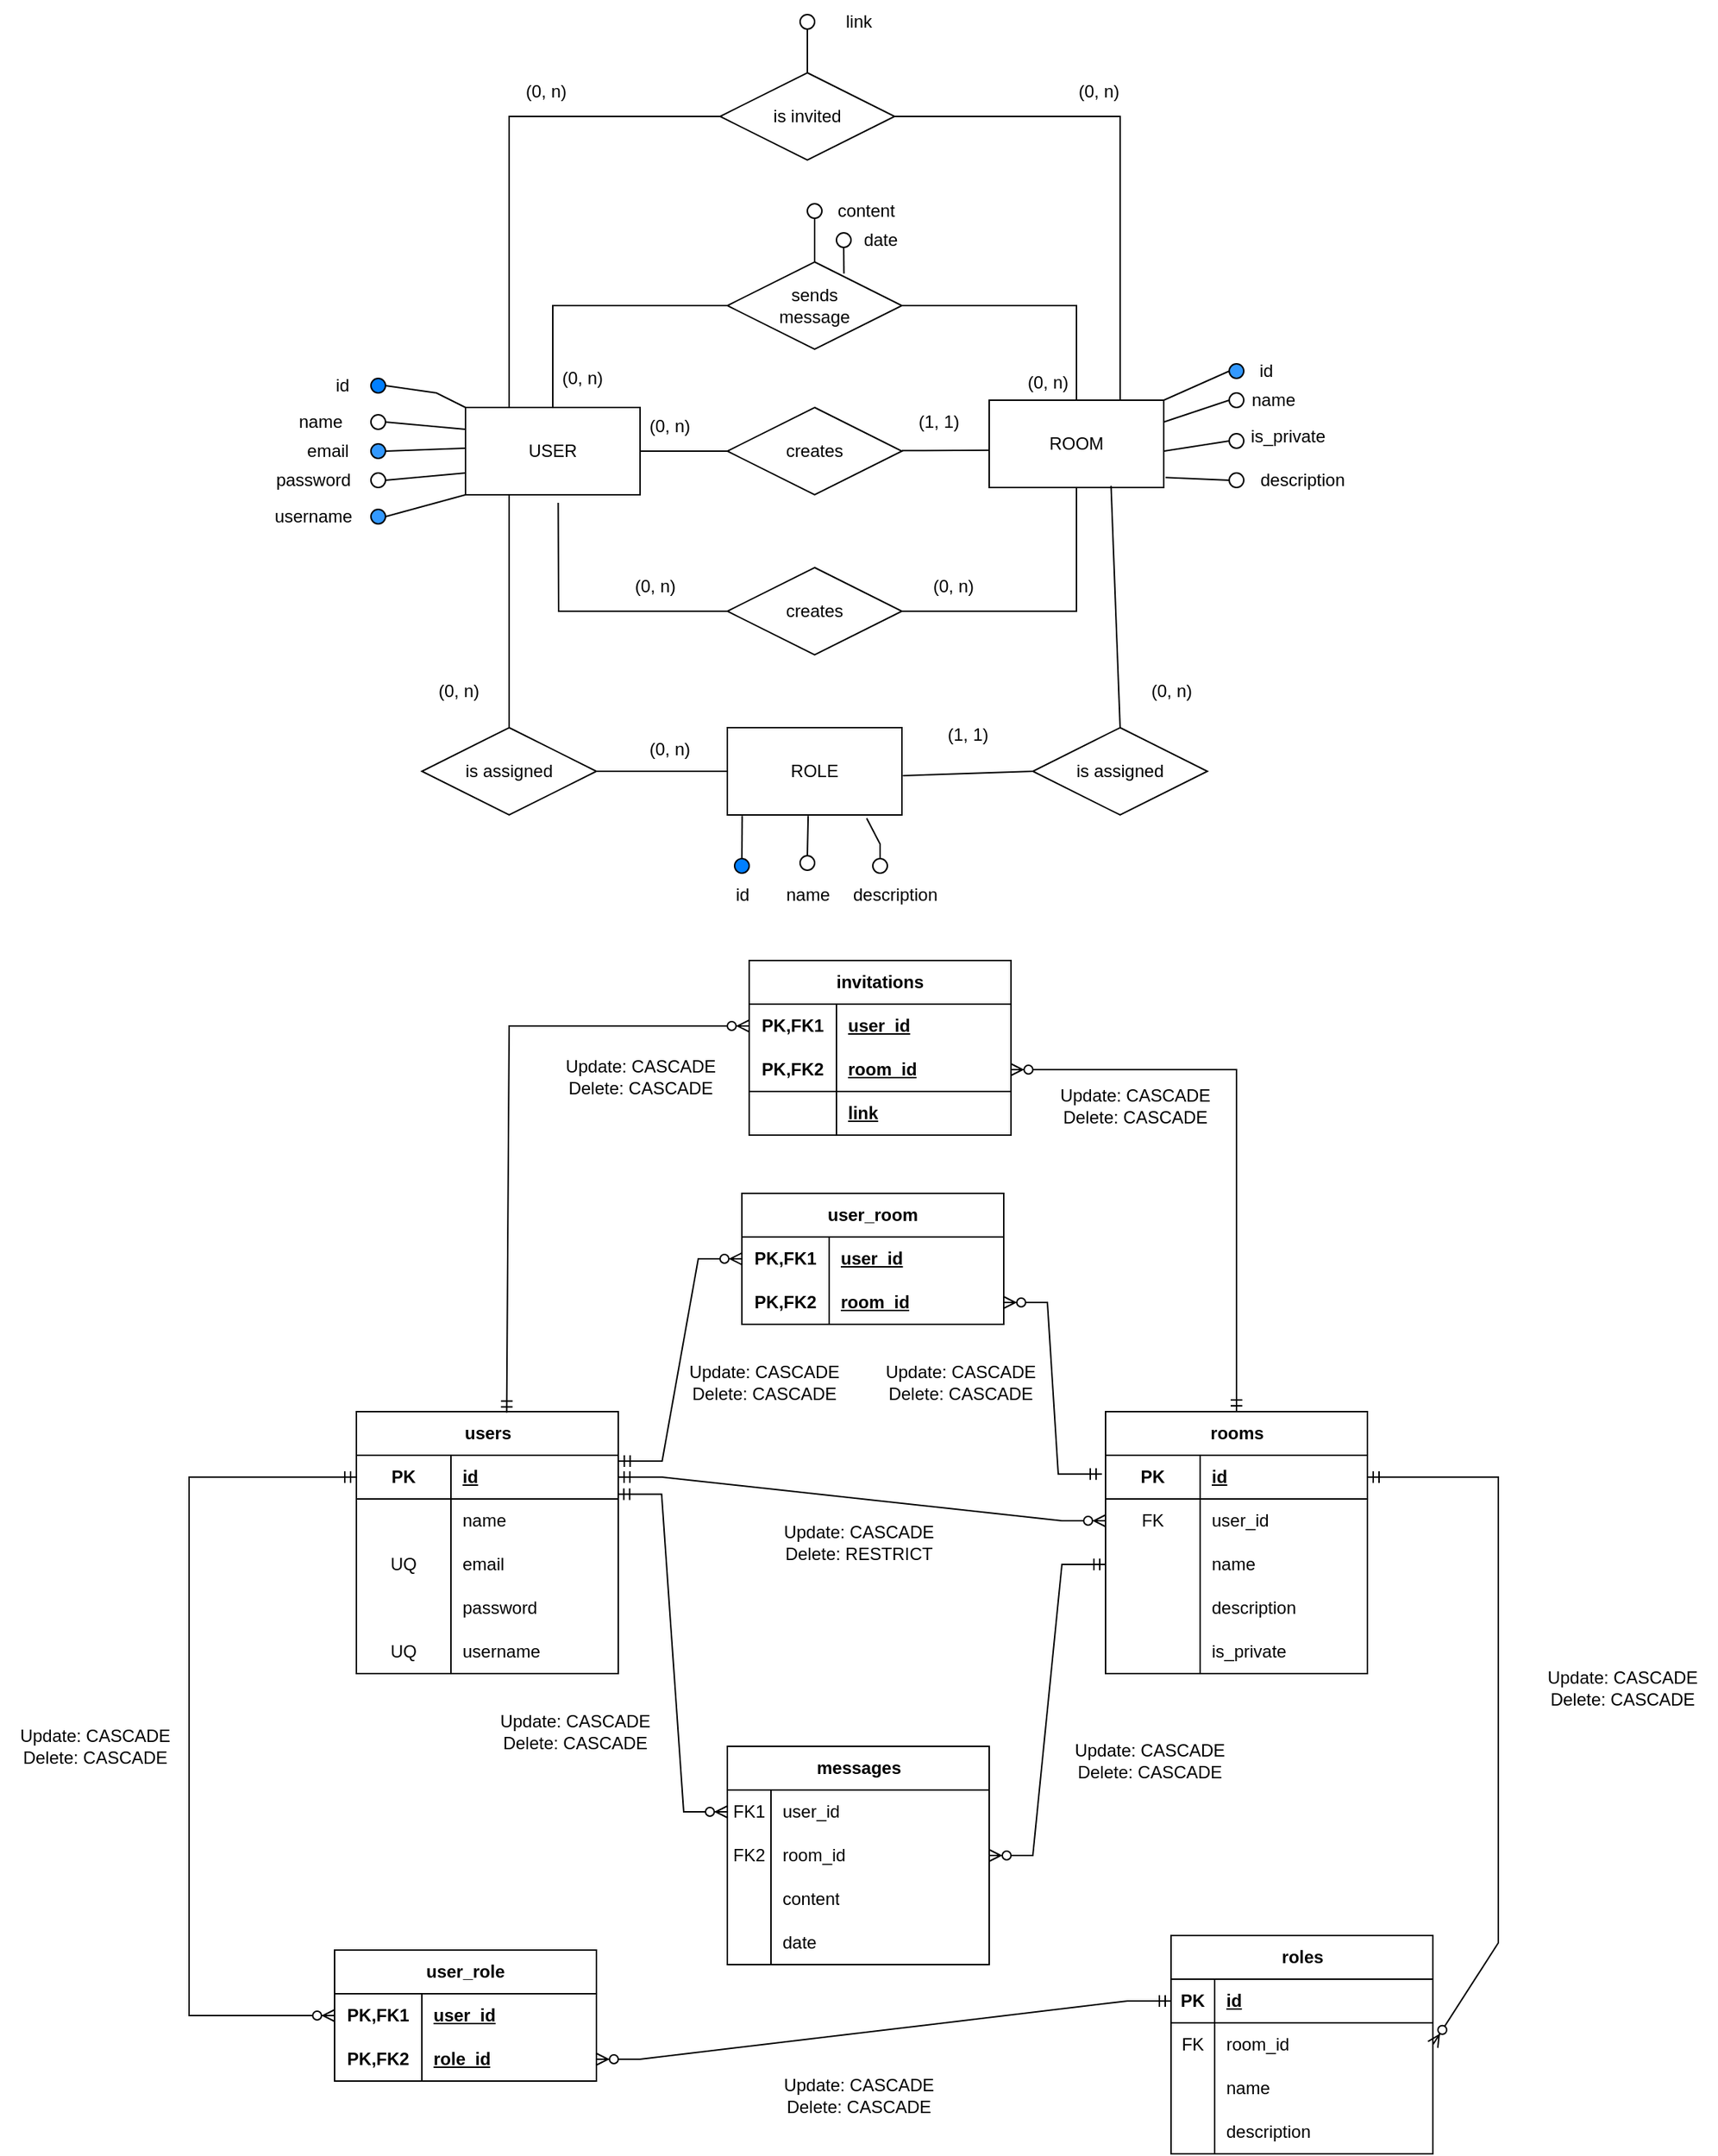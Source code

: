 <mxfile version="23.0.2" type="device">
  <diagram name="Page-1" id="HLRj3F-MQMZywiIvhNt5">
    <mxGraphModel dx="1943" dy="588" grid="1" gridSize="10" guides="1" tooltips="1" connect="1" arrows="1" fold="1" page="1" pageScale="1" pageWidth="850" pageHeight="1100" math="0" shadow="0">
      <root>
        <mxCell id="0" />
        <mxCell id="1" parent="0" />
        <mxCell id="9m5zElqY20jK-a7yCOsr-13" value="USER" style="rounded=0;whiteSpace=wrap;html=1;" parent="1" vertex="1">
          <mxGeometry x="30" y="290" width="120" height="60" as="geometry" />
        </mxCell>
        <mxCell id="9m5zElqY20jK-a7yCOsr-14" value="creates" style="shape=rhombus;perimeter=rhombusPerimeter;whiteSpace=wrap;html=1;align=center;" parent="1" vertex="1">
          <mxGeometry x="210" y="290" width="120" height="60" as="geometry" />
        </mxCell>
        <mxCell id="9m5zElqY20jK-a7yCOsr-15" value="" style="endArrow=none;html=1;rounded=0;exitX=1;exitY=0.5;exitDx=0;exitDy=0;entryX=0;entryY=0.5;entryDx=0;entryDy=0;" parent="1" source="9m5zElqY20jK-a7yCOsr-13" target="9m5zElqY20jK-a7yCOsr-14" edge="1">
          <mxGeometry width="50" height="50" relative="1" as="geometry">
            <mxPoint x="290" y="420" as="sourcePoint" />
            <mxPoint x="340" y="370" as="targetPoint" />
          </mxGeometry>
        </mxCell>
        <mxCell id="9m5zElqY20jK-a7yCOsr-16" value="" style="endArrow=none;html=1;rounded=0;exitX=1;exitY=0.5;exitDx=0;exitDy=0;entryX=0;entryY=0.573;entryDx=0;entryDy=0;entryPerimeter=0;" parent="1" target="9m5zElqY20jK-a7yCOsr-47" edge="1">
          <mxGeometry width="50" height="50" relative="1" as="geometry">
            <mxPoint x="330" y="319.66" as="sourcePoint" />
            <mxPoint x="380" y="320" as="targetPoint" />
          </mxGeometry>
        </mxCell>
        <mxCell id="9m5zElqY20jK-a7yCOsr-17" value="&lt;div&gt;name&lt;/div&gt;" style="text;html=1;align=center;verticalAlign=middle;resizable=0;points=[];autosize=1;strokeColor=none;fillColor=none;" parent="1" vertex="1">
          <mxGeometry x="-100" y="285" width="60" height="30" as="geometry" />
        </mxCell>
        <mxCell id="9m5zElqY20jK-a7yCOsr-18" value="" style="ellipse;whiteSpace=wrap;html=1;aspect=fixed;" parent="1" vertex="1">
          <mxGeometry x="-35" y="295" width="10" height="10" as="geometry" />
        </mxCell>
        <mxCell id="9m5zElqY20jK-a7yCOsr-19" value="" style="endArrow=none;html=1;rounded=0;exitX=1;exitY=0.5;exitDx=0;exitDy=0;entryX=0;entryY=0.25;entryDx=0;entryDy=0;" parent="1" source="9m5zElqY20jK-a7yCOsr-18" target="9m5zElqY20jK-a7yCOsr-13" edge="1">
          <mxGeometry width="50" height="50" relative="1" as="geometry">
            <mxPoint x="-10" y="360" as="sourcePoint" />
            <mxPoint x="40" y="310" as="targetPoint" />
          </mxGeometry>
        </mxCell>
        <mxCell id="9m5zElqY20jK-a7yCOsr-20" value="email" style="text;html=1;align=center;verticalAlign=middle;resizable=0;points=[];autosize=1;strokeColor=none;fillColor=none;" parent="1" vertex="1">
          <mxGeometry x="-90" y="305" width="50" height="30" as="geometry" />
        </mxCell>
        <mxCell id="9m5zElqY20jK-a7yCOsr-21" value="" style="ellipse;whiteSpace=wrap;html=1;aspect=fixed;fillColor=#3399FF;" parent="1" vertex="1">
          <mxGeometry x="-35" y="315" width="10" height="10" as="geometry" />
        </mxCell>
        <mxCell id="9m5zElqY20jK-a7yCOsr-22" value="" style="endArrow=none;html=1;rounded=0;exitX=1;exitY=0.5;exitDx=0;exitDy=0;entryX=-0.003;entryY=0.467;entryDx=0;entryDy=0;entryPerimeter=0;" parent="1" source="9m5zElqY20jK-a7yCOsr-21" target="9m5zElqY20jK-a7yCOsr-13" edge="1">
          <mxGeometry width="50" height="50" relative="1" as="geometry">
            <mxPoint y="370" as="sourcePoint" />
            <mxPoint x="40" y="315" as="targetPoint" />
          </mxGeometry>
        </mxCell>
        <mxCell id="9m5zElqY20jK-a7yCOsr-23" value="&lt;div&gt;password&lt;/div&gt;" style="text;html=1;align=center;verticalAlign=middle;resizable=0;points=[];autosize=1;strokeColor=none;fillColor=none;" parent="1" vertex="1">
          <mxGeometry x="-115" y="325" width="80" height="30" as="geometry" />
        </mxCell>
        <mxCell id="9m5zElqY20jK-a7yCOsr-24" value="" style="ellipse;whiteSpace=wrap;html=1;aspect=fixed;" parent="1" vertex="1">
          <mxGeometry x="-35" y="335" width="10" height="10" as="geometry" />
        </mxCell>
        <mxCell id="9m5zElqY20jK-a7yCOsr-25" value="" style="endArrow=none;html=1;rounded=0;exitX=1;exitY=0.5;exitDx=0;exitDy=0;entryX=0;entryY=0.75;entryDx=0;entryDy=0;" parent="1" source="9m5zElqY20jK-a7yCOsr-24" target="9m5zElqY20jK-a7yCOsr-13" edge="1">
          <mxGeometry width="50" height="50" relative="1" as="geometry">
            <mxPoint x="-10" y="425" as="sourcePoint" />
            <mxPoint x="30" y="370" as="targetPoint" />
          </mxGeometry>
        </mxCell>
        <mxCell id="9m5zElqY20jK-a7yCOsr-26" value="(0, n)" style="text;html=1;align=center;verticalAlign=middle;resizable=0;points=[];autosize=1;strokeColor=none;fillColor=none;" parent="1" vertex="1">
          <mxGeometry x="145" y="288" width="50" height="30" as="geometry" />
        </mxCell>
        <mxCell id="9m5zElqY20jK-a7yCOsr-27" value="(1, 1)" style="text;html=1;align=center;verticalAlign=middle;resizable=0;points=[];autosize=1;strokeColor=none;fillColor=none;" parent="1" vertex="1">
          <mxGeometry x="330" y="285" width="50" height="30" as="geometry" />
        </mxCell>
        <mxCell id="9m5zElqY20jK-a7yCOsr-28" value="" style="ellipse;whiteSpace=wrap;html=1;aspect=fixed;fillColor=#007FFF;" parent="1" vertex="1">
          <mxGeometry x="-35" y="270" width="10" height="10" as="geometry" />
        </mxCell>
        <mxCell id="9m5zElqY20jK-a7yCOsr-29" value="" style="endArrow=none;html=1;rounded=0;exitX=1;exitY=0.5;exitDx=0;exitDy=0;entryX=0;entryY=0;entryDx=0;entryDy=0;" parent="1" source="9m5zElqY20jK-a7yCOsr-28" target="9m5zElqY20jK-a7yCOsr-13" edge="1">
          <mxGeometry width="50" height="50" relative="1" as="geometry">
            <mxPoint x="-5" y="335" as="sourcePoint" />
            <mxPoint x="35" y="280" as="targetPoint" />
            <Array as="points">
              <mxPoint x="10" y="280" />
            </Array>
          </mxGeometry>
        </mxCell>
        <mxCell id="9m5zElqY20jK-a7yCOsr-30" value="id" style="text;html=1;align=center;verticalAlign=middle;resizable=0;points=[];autosize=1;strokeColor=none;fillColor=none;" parent="1" vertex="1">
          <mxGeometry x="-70" y="260" width="30" height="30" as="geometry" />
        </mxCell>
        <mxCell id="9m5zElqY20jK-a7yCOsr-47" value="ROOM" style="rounded=0;whiteSpace=wrap;html=1;" parent="1" vertex="1">
          <mxGeometry x="390" y="285" width="120" height="60" as="geometry" />
        </mxCell>
        <mxCell id="9m5zElqY20jK-a7yCOsr-50" value="username" style="text;html=1;align=center;verticalAlign=middle;resizable=0;points=[];autosize=1;strokeColor=none;fillColor=none;" parent="1" vertex="1">
          <mxGeometry x="-115" y="350" width="80" height="30" as="geometry" />
        </mxCell>
        <mxCell id="9m5zElqY20jK-a7yCOsr-51" value="" style="endArrow=none;html=1;rounded=0;exitX=1;exitY=0.5;exitDx=0;exitDy=0;entryX=0;entryY=1;entryDx=0;entryDy=0;" parent="1" source="9m5zElqY20jK-a7yCOsr-52" target="9m5zElqY20jK-a7yCOsr-13" edge="1">
          <mxGeometry width="50" height="50" relative="1" as="geometry">
            <mxPoint x="-10" y="450" as="sourcePoint" />
            <mxPoint x="30" y="360" as="targetPoint" />
          </mxGeometry>
        </mxCell>
        <mxCell id="9m5zElqY20jK-a7yCOsr-52" value="" style="ellipse;whiteSpace=wrap;html=1;aspect=fixed;fillColor=#3399FF;" parent="1" vertex="1">
          <mxGeometry x="-35" y="360" width="10" height="10" as="geometry" />
        </mxCell>
        <mxCell id="9m5zElqY20jK-a7yCOsr-53" value="id" style="text;html=1;align=center;verticalAlign=middle;resizable=0;points=[];autosize=1;strokeColor=none;fillColor=none;" parent="1" vertex="1">
          <mxGeometry x="565" y="250" width="30" height="30" as="geometry" />
        </mxCell>
        <mxCell id="9m5zElqY20jK-a7yCOsr-59" value="name" style="text;html=1;align=center;verticalAlign=middle;resizable=0;points=[];autosize=1;strokeColor=none;fillColor=none;" parent="1" vertex="1">
          <mxGeometry x="555" y="270" width="60" height="30" as="geometry" />
        </mxCell>
        <mxCell id="9m5zElqY20jK-a7yCOsr-60" value="" style="ellipse;whiteSpace=wrap;html=1;aspect=fixed;" parent="1" vertex="1">
          <mxGeometry x="555" y="280" width="10" height="10" as="geometry" />
        </mxCell>
        <mxCell id="9m5zElqY20jK-a7yCOsr-61" value="" style="endArrow=none;html=1;rounded=0;exitX=1;exitY=0.25;exitDx=0;exitDy=0;entryX=0;entryY=0.5;entryDx=0;entryDy=0;" parent="1" source="9m5zElqY20jK-a7yCOsr-47" target="9m5zElqY20jK-a7yCOsr-60" edge="1">
          <mxGeometry width="50" height="50" relative="1" as="geometry">
            <mxPoint x="520" y="300" as="sourcePoint" />
            <mxPoint x="550" y="300" as="targetPoint" />
          </mxGeometry>
        </mxCell>
        <mxCell id="9m5zElqY20jK-a7yCOsr-65" value="" style="endArrow=none;html=1;rounded=0;exitX=1;exitY=0;exitDx=0;exitDy=0;entryX=0;entryY=0.5;entryDx=0;entryDy=0;" parent="1" source="9m5zElqY20jK-a7yCOsr-47" target="9m5zElqY20jK-a7yCOsr-66" edge="1">
          <mxGeometry width="50" height="50" relative="1" as="geometry">
            <mxPoint x="500" y="285" as="sourcePoint" />
            <mxPoint x="555" y="270" as="targetPoint" />
          </mxGeometry>
        </mxCell>
        <mxCell id="9m5zElqY20jK-a7yCOsr-66" value="" style="ellipse;whiteSpace=wrap;html=1;aspect=fixed;fillColor=#3399FF;" parent="1" vertex="1">
          <mxGeometry x="555" y="260" width="10" height="10" as="geometry" />
        </mxCell>
        <mxCell id="9m5zElqY20jK-a7yCOsr-68" value="" style="endArrow=none;html=1;rounded=0;entryX=0;entryY=0.5;entryDx=0;entryDy=0;" parent="1" target="9m5zElqY20jK-a7yCOsr-69" edge="1">
          <mxGeometry width="50" height="50" relative="1" as="geometry">
            <mxPoint x="510" y="320" as="sourcePoint" />
            <mxPoint x="550" y="320" as="targetPoint" />
          </mxGeometry>
        </mxCell>
        <mxCell id="9m5zElqY20jK-a7yCOsr-69" value="" style="ellipse;whiteSpace=wrap;html=1;aspect=fixed;" parent="1" vertex="1">
          <mxGeometry x="555" y="308" width="10" height="10" as="geometry" />
        </mxCell>
        <mxCell id="9m5zElqY20jK-a7yCOsr-70" value="is_private" style="text;html=1;align=center;verticalAlign=middle;resizable=0;points=[];autosize=1;strokeColor=none;fillColor=none;" parent="1" vertex="1">
          <mxGeometry x="555" y="295" width="80" height="30" as="geometry" />
        </mxCell>
        <mxCell id="9m5zElqY20jK-a7yCOsr-71" value="" style="endArrow=none;html=1;rounded=0;exitX=1.01;exitY=0.885;exitDx=0;exitDy=0;entryX=0;entryY=0.5;entryDx=0;entryDy=0;exitPerimeter=0;" parent="1" source="9m5zElqY20jK-a7yCOsr-47" target="9m5zElqY20jK-a7yCOsr-72" edge="1">
          <mxGeometry width="50" height="50" relative="1" as="geometry">
            <mxPoint x="520" y="348" as="sourcePoint" />
            <mxPoint x="560" y="348" as="targetPoint" />
          </mxGeometry>
        </mxCell>
        <mxCell id="9m5zElqY20jK-a7yCOsr-72" value="" style="ellipse;whiteSpace=wrap;html=1;aspect=fixed;" parent="1" vertex="1">
          <mxGeometry x="555" y="335" width="10" height="10" as="geometry" />
        </mxCell>
        <mxCell id="9m5zElqY20jK-a7yCOsr-73" value="&lt;div&gt;description&lt;/div&gt;" style="text;html=1;align=center;verticalAlign=middle;resizable=0;points=[];autosize=1;strokeColor=none;fillColor=none;" parent="1" vertex="1">
          <mxGeometry x="565" y="325" width="80" height="30" as="geometry" />
        </mxCell>
        <mxCell id="9m5zElqY20jK-a7yCOsr-74" value="creates" style="shape=rhombus;perimeter=rhombusPerimeter;whiteSpace=wrap;html=1;align=center;" parent="1" vertex="1">
          <mxGeometry x="210" y="400" width="120" height="60" as="geometry" />
        </mxCell>
        <mxCell id="9m5zElqY20jK-a7yCOsr-75" value="" style="endArrow=none;html=1;rounded=0;entryX=0.531;entryY=1.092;entryDx=0;entryDy=0;entryPerimeter=0;exitX=0;exitY=0.5;exitDx=0;exitDy=0;" parent="1" source="9m5zElqY20jK-a7yCOsr-74" target="9m5zElqY20jK-a7yCOsr-13" edge="1">
          <mxGeometry width="50" height="50" relative="1" as="geometry">
            <mxPoint x="270" y="400" as="sourcePoint" />
            <mxPoint x="320" y="350" as="targetPoint" />
            <Array as="points">
              <mxPoint x="94" y="430" />
            </Array>
          </mxGeometry>
        </mxCell>
        <mxCell id="9m5zElqY20jK-a7yCOsr-76" value="" style="endArrow=none;html=1;rounded=0;entryX=1;entryY=0.5;entryDx=0;entryDy=0;exitX=0.5;exitY=1;exitDx=0;exitDy=0;" parent="1" source="9m5zElqY20jK-a7yCOsr-47" target="9m5zElqY20jK-a7yCOsr-74" edge="1">
          <mxGeometry width="50" height="50" relative="1" as="geometry">
            <mxPoint x="496" y="434" as="sourcePoint" />
            <mxPoint x="380" y="360" as="targetPoint" />
            <Array as="points">
              <mxPoint x="450" y="430" />
            </Array>
          </mxGeometry>
        </mxCell>
        <mxCell id="9m5zElqY20jK-a7yCOsr-77" value="(0, n)" style="text;html=1;align=center;verticalAlign=middle;resizable=0;points=[];autosize=1;strokeColor=none;fillColor=none;" parent="1" vertex="1">
          <mxGeometry x="135" y="398" width="50" height="30" as="geometry" />
        </mxCell>
        <mxCell id="9m5zElqY20jK-a7yCOsr-78" value="(0, n)" style="text;html=1;align=center;verticalAlign=middle;resizable=0;points=[];autosize=1;strokeColor=none;fillColor=none;" parent="1" vertex="1">
          <mxGeometry x="340" y="398" width="50" height="30" as="geometry" />
        </mxCell>
        <mxCell id="9m5zElqY20jK-a7yCOsr-79" value="&lt;div&gt;sends&lt;/div&gt;&lt;div&gt;message&lt;br&gt;&lt;/div&gt;" style="shape=rhombus;perimeter=rhombusPerimeter;whiteSpace=wrap;html=1;align=center;" parent="1" vertex="1">
          <mxGeometry x="210" y="190" width="120" height="60" as="geometry" />
        </mxCell>
        <mxCell id="9m5zElqY20jK-a7yCOsr-80" value="" style="endArrow=none;html=1;rounded=0;exitX=0.5;exitY=0;exitDx=0;exitDy=0;entryX=0;entryY=0.5;entryDx=0;entryDy=0;" parent="1" source="9m5zElqY20jK-a7yCOsr-13" target="9m5zElqY20jK-a7yCOsr-79" edge="1">
          <mxGeometry width="50" height="50" relative="1" as="geometry">
            <mxPoint x="270" y="400" as="sourcePoint" />
            <mxPoint x="320" y="350" as="targetPoint" />
            <Array as="points">
              <mxPoint x="90" y="220" />
            </Array>
          </mxGeometry>
        </mxCell>
        <mxCell id="9m5zElqY20jK-a7yCOsr-81" value="" style="endArrow=none;html=1;rounded=0;exitX=1;exitY=0.5;exitDx=0;exitDy=0;entryX=0.5;entryY=0;entryDx=0;entryDy=0;" parent="1" source="9m5zElqY20jK-a7yCOsr-79" target="9m5zElqY20jK-a7yCOsr-47" edge="1">
          <mxGeometry width="50" height="50" relative="1" as="geometry">
            <mxPoint x="365" y="270" as="sourcePoint" />
            <mxPoint x="460" y="280" as="targetPoint" />
            <Array as="points">
              <mxPoint x="450" y="220" />
            </Array>
          </mxGeometry>
        </mxCell>
        <mxCell id="9m5zElqY20jK-a7yCOsr-82" value="(0, n)" style="text;html=1;align=center;verticalAlign=middle;resizable=0;points=[];autosize=1;strokeColor=none;fillColor=none;" parent="1" vertex="1">
          <mxGeometry x="405" y="258" width="50" height="30" as="geometry" />
        </mxCell>
        <mxCell id="9m5zElqY20jK-a7yCOsr-83" value="(0, n)" style="text;html=1;align=center;verticalAlign=middle;resizable=0;points=[];autosize=1;strokeColor=none;fillColor=none;" parent="1" vertex="1">
          <mxGeometry x="85" y="255" width="50" height="30" as="geometry" />
        </mxCell>
        <mxCell id="9m5zElqY20jK-a7yCOsr-84" value="" style="endArrow=none;html=1;rounded=0;exitX=0.5;exitY=0;exitDx=0;exitDy=0;" parent="1" source="9m5zElqY20jK-a7yCOsr-79" target="9m5zElqY20jK-a7yCOsr-85" edge="1">
          <mxGeometry width="50" height="50" relative="1" as="geometry">
            <mxPoint x="270" y="280" as="sourcePoint" />
            <mxPoint x="270" y="140" as="targetPoint" />
          </mxGeometry>
        </mxCell>
        <mxCell id="9m5zElqY20jK-a7yCOsr-85" value="" style="ellipse;whiteSpace=wrap;html=1;aspect=fixed;" parent="1" vertex="1">
          <mxGeometry x="265" y="150" width="10" height="10" as="geometry" />
        </mxCell>
        <mxCell id="9m5zElqY20jK-a7yCOsr-87" value="content" style="text;html=1;align=center;verticalAlign=middle;resizable=0;points=[];autosize=1;strokeColor=none;fillColor=none;" parent="1" vertex="1">
          <mxGeometry x="275" y="140" width="60" height="30" as="geometry" />
        </mxCell>
        <mxCell id="9m5zElqY20jK-a7yCOsr-88" value="" style="endArrow=none;html=1;rounded=0;exitX=0.668;exitY=0.134;exitDx=0;exitDy=0;exitPerimeter=0;entryX=0.5;entryY=1;entryDx=0;entryDy=0;" parent="1" source="9m5zElqY20jK-a7yCOsr-79" target="9m5zElqY20jK-a7yCOsr-89" edge="1">
          <mxGeometry width="50" height="50" relative="1" as="geometry">
            <mxPoint x="322.28" y="199.36" as="sourcePoint" />
            <mxPoint x="290" y="180" as="targetPoint" />
          </mxGeometry>
        </mxCell>
        <mxCell id="9m5zElqY20jK-a7yCOsr-89" value="" style="ellipse;whiteSpace=wrap;html=1;aspect=fixed;" parent="1" vertex="1">
          <mxGeometry x="285" y="170" width="10" height="10" as="geometry" />
        </mxCell>
        <mxCell id="9m5zElqY20jK-a7yCOsr-90" value="date" style="text;html=1;align=center;verticalAlign=middle;resizable=0;points=[];autosize=1;strokeColor=none;fillColor=none;" parent="1" vertex="1">
          <mxGeometry x="290" y="160" width="50" height="30" as="geometry" />
        </mxCell>
        <mxCell id="9m5zElqY20jK-a7yCOsr-91" value="&lt;div&gt;is invited&lt;br&gt;&lt;/div&gt;" style="shape=rhombus;perimeter=rhombusPerimeter;whiteSpace=wrap;html=1;align=center;" parent="1" vertex="1">
          <mxGeometry x="205" y="60" width="120" height="60" as="geometry" />
        </mxCell>
        <mxCell id="9m5zElqY20jK-a7yCOsr-92" value="" style="endArrow=none;html=1;rounded=0;exitX=0.5;exitY=0;exitDx=0;exitDy=0;" parent="1" source="9m5zElqY20jK-a7yCOsr-91" target="9m5zElqY20jK-a7yCOsr-93" edge="1">
          <mxGeometry width="50" height="50" relative="1" as="geometry">
            <mxPoint x="265" y="150" as="sourcePoint" />
            <mxPoint x="265" y="10" as="targetPoint" />
          </mxGeometry>
        </mxCell>
        <mxCell id="9m5zElqY20jK-a7yCOsr-93" value="" style="ellipse;whiteSpace=wrap;html=1;aspect=fixed;" parent="1" vertex="1">
          <mxGeometry x="260" y="20" width="10" height="10" as="geometry" />
        </mxCell>
        <mxCell id="9m5zElqY20jK-a7yCOsr-94" value="link" style="text;html=1;align=center;verticalAlign=middle;resizable=0;points=[];autosize=1;strokeColor=none;fillColor=none;" parent="1" vertex="1">
          <mxGeometry x="280" y="10" width="40" height="30" as="geometry" />
        </mxCell>
        <mxCell id="9m5zElqY20jK-a7yCOsr-98" value="" style="endArrow=none;html=1;rounded=0;exitX=1;exitY=0.5;exitDx=0;exitDy=0;entryX=0.75;entryY=0;entryDx=0;entryDy=0;" parent="1" source="9m5zElqY20jK-a7yCOsr-91" target="9m5zElqY20jK-a7yCOsr-47" edge="1">
          <mxGeometry width="50" height="50" relative="1" as="geometry">
            <mxPoint x="360" y="140" as="sourcePoint" />
            <mxPoint x="445" y="155" as="targetPoint" />
            <Array as="points">
              <mxPoint x="480" y="90" />
            </Array>
          </mxGeometry>
        </mxCell>
        <mxCell id="9m5zElqY20jK-a7yCOsr-99" value="" style="endArrow=none;html=1;rounded=0;exitX=0.25;exitY=0;exitDx=0;exitDy=0;entryX=0;entryY=0.5;entryDx=0;entryDy=0;" parent="1" source="9m5zElqY20jK-a7yCOsr-13" target="9m5zElqY20jK-a7yCOsr-91" edge="1">
          <mxGeometry width="50" height="50" relative="1" as="geometry">
            <mxPoint x="85" y="160" as="sourcePoint" />
            <mxPoint x="315" y="220" as="targetPoint" />
            <Array as="points">
              <mxPoint x="60" y="90" />
            </Array>
          </mxGeometry>
        </mxCell>
        <mxCell id="9m5zElqY20jK-a7yCOsr-100" value="(0, n)" style="text;html=1;align=center;verticalAlign=middle;resizable=0;points=[];autosize=1;strokeColor=none;fillColor=none;" parent="1" vertex="1">
          <mxGeometry x="60" y="58" width="50" height="30" as="geometry" />
        </mxCell>
        <mxCell id="9m5zElqY20jK-a7yCOsr-101" value="(0, n)" style="text;html=1;align=center;verticalAlign=middle;resizable=0;points=[];autosize=1;strokeColor=none;fillColor=none;" parent="1" vertex="1">
          <mxGeometry x="440" y="58" width="50" height="30" as="geometry" />
        </mxCell>
        <mxCell id="9m5zElqY20jK-a7yCOsr-103" value="ROLE" style="rounded=0;whiteSpace=wrap;html=1;" parent="1" vertex="1">
          <mxGeometry x="210" y="510" width="120" height="60" as="geometry" />
        </mxCell>
        <mxCell id="9m5zElqY20jK-a7yCOsr-106" value="description" style="text;html=1;align=center;verticalAlign=middle;resizable=0;points=[];autosize=1;strokeColor=none;fillColor=none;" parent="1" vertex="1">
          <mxGeometry x="285" y="610" width="80" height="30" as="geometry" />
        </mxCell>
        <mxCell id="9m5zElqY20jK-a7yCOsr-107" value="" style="ellipse;whiteSpace=wrap;html=1;aspect=fixed;" parent="1" vertex="1">
          <mxGeometry x="310" y="600" width="10" height="10" as="geometry" />
        </mxCell>
        <mxCell id="9m5zElqY20jK-a7yCOsr-108" value="" style="ellipse;whiteSpace=wrap;html=1;aspect=fixed;fillColor=none;" parent="1" vertex="1">
          <mxGeometry x="260" y="598" width="10" height="10" as="geometry" />
        </mxCell>
        <mxCell id="9m5zElqY20jK-a7yCOsr-112" value="" style="endArrow=none;html=1;rounded=0;exitX=0.5;exitY=0;exitDx=0;exitDy=0;entryX=0.463;entryY=1.01;entryDx=0;entryDy=0;entryPerimeter=0;" parent="1" source="9m5zElqY20jK-a7yCOsr-108" target="9m5zElqY20jK-a7yCOsr-103" edge="1">
          <mxGeometry width="50" height="50" relative="1" as="geometry">
            <mxPoint x="240" y="590" as="sourcePoint" />
            <mxPoint x="290" y="540" as="targetPoint" />
          </mxGeometry>
        </mxCell>
        <mxCell id="9m5zElqY20jK-a7yCOsr-113" value="name" style="text;html=1;align=center;verticalAlign=middle;resizable=0;points=[];autosize=1;strokeColor=none;fillColor=none;" parent="1" vertex="1">
          <mxGeometry x="235" y="610" width="60" height="30" as="geometry" />
        </mxCell>
        <mxCell id="9m5zElqY20jK-a7yCOsr-114" value="" style="endArrow=none;html=1;rounded=0;exitX=0.5;exitY=0;exitDx=0;exitDy=0;entryX=0.798;entryY=1.037;entryDx=0;entryDy=0;entryPerimeter=0;" parent="1" source="9m5zElqY20jK-a7yCOsr-107" target="9m5zElqY20jK-a7yCOsr-103" edge="1">
          <mxGeometry width="50" height="50" relative="1" as="geometry">
            <mxPoint x="240" y="590" as="sourcePoint" />
            <mxPoint x="290" y="540" as="targetPoint" />
            <Array as="points">
              <mxPoint x="315" y="590" />
            </Array>
          </mxGeometry>
        </mxCell>
        <mxCell id="9m5zElqY20jK-a7yCOsr-117" value="" style="ellipse;whiteSpace=wrap;html=1;aspect=fixed;fillColor=#007FFF;" parent="1" vertex="1">
          <mxGeometry x="215" y="600" width="10" height="10" as="geometry" />
        </mxCell>
        <mxCell id="9m5zElqY20jK-a7yCOsr-118" value="" style="endArrow=none;html=1;rounded=0;exitX=0.5;exitY=0;exitDx=0;exitDy=0;entryX=0.085;entryY=1.01;entryDx=0;entryDy=0;entryPerimeter=0;" parent="1" source="9m5zElqY20jK-a7yCOsr-117" target="9m5zElqY20jK-a7yCOsr-103" edge="1">
          <mxGeometry width="50" height="50" relative="1" as="geometry">
            <mxPoint x="155" y="590" as="sourcePoint" />
            <mxPoint x="221" y="572" as="targetPoint" />
          </mxGeometry>
        </mxCell>
        <mxCell id="9m5zElqY20jK-a7yCOsr-119" value="id" style="text;html=1;align=center;verticalAlign=middle;resizable=0;points=[];autosize=1;strokeColor=none;fillColor=none;" parent="1" vertex="1">
          <mxGeometry x="205" y="610" width="30" height="30" as="geometry" />
        </mxCell>
        <mxCell id="9m5zElqY20jK-a7yCOsr-120" value="&lt;div&gt;(0, n)&lt;/div&gt;" style="text;html=1;align=center;verticalAlign=middle;resizable=0;points=[];autosize=1;strokeColor=none;fillColor=none;" parent="1" vertex="1">
          <mxGeometry x="490" y="470" width="50" height="30" as="geometry" />
        </mxCell>
        <mxCell id="9m5zElqY20jK-a7yCOsr-121" value="(0, n)" style="text;html=1;align=center;verticalAlign=middle;resizable=0;points=[];autosize=1;strokeColor=none;fillColor=none;" parent="1" vertex="1">
          <mxGeometry y="470" width="50" height="30" as="geometry" />
        </mxCell>
        <mxCell id="9m5zElqY20jK-a7yCOsr-122" value="is assigned" style="shape=rhombus;perimeter=rhombusPerimeter;whiteSpace=wrap;html=1;align=center;" parent="1" vertex="1">
          <mxGeometry y="510" width="120" height="60" as="geometry" />
        </mxCell>
        <mxCell id="9m5zElqY20jK-a7yCOsr-123" value="is assigned" style="shape=rhombus;perimeter=rhombusPerimeter;whiteSpace=wrap;html=1;align=center;" parent="1" vertex="1">
          <mxGeometry x="420" y="510" width="120" height="60" as="geometry" />
        </mxCell>
        <mxCell id="9m5zElqY20jK-a7yCOsr-124" value="" style="endArrow=none;html=1;rounded=0;exitX=0.5;exitY=0;exitDx=0;exitDy=0;entryX=0.698;entryY=0.98;entryDx=0;entryDy=0;entryPerimeter=0;" parent="1" source="9m5zElqY20jK-a7yCOsr-123" target="9m5zElqY20jK-a7yCOsr-47" edge="1">
          <mxGeometry width="50" height="50" relative="1" as="geometry">
            <mxPoint x="310" y="530" as="sourcePoint" />
            <mxPoint x="360" y="480" as="targetPoint" />
          </mxGeometry>
        </mxCell>
        <mxCell id="9m5zElqY20jK-a7yCOsr-125" value="" style="endArrow=none;html=1;rounded=0;exitX=1.006;exitY=0.55;exitDx=0;exitDy=0;exitPerimeter=0;entryX=0;entryY=0.5;entryDx=0;entryDy=0;" parent="1" source="9m5zElqY20jK-a7yCOsr-103" target="9m5zElqY20jK-a7yCOsr-123" edge="1">
          <mxGeometry width="50" height="50" relative="1" as="geometry">
            <mxPoint x="360" y="490" as="sourcePoint" />
            <mxPoint x="410" y="440" as="targetPoint" />
          </mxGeometry>
        </mxCell>
        <mxCell id="9m5zElqY20jK-a7yCOsr-126" value="" style="endArrow=none;html=1;rounded=0;exitX=0;exitY=0.5;exitDx=0;exitDy=0;entryX=1;entryY=0.5;entryDx=0;entryDy=0;" parent="1" source="9m5zElqY20jK-a7yCOsr-103" target="9m5zElqY20jK-a7yCOsr-122" edge="1">
          <mxGeometry width="50" height="50" relative="1" as="geometry">
            <mxPoint x="410" y="500" as="sourcePoint" />
            <mxPoint x="460" y="450" as="targetPoint" />
          </mxGeometry>
        </mxCell>
        <mxCell id="9m5zElqY20jK-a7yCOsr-127" value="" style="endArrow=none;html=1;rounded=0;exitX=0.25;exitY=1;exitDx=0;exitDy=0;entryX=0.5;entryY=0;entryDx=0;entryDy=0;" parent="1" source="9m5zElqY20jK-a7yCOsr-13" target="9m5zElqY20jK-a7yCOsr-122" edge="1">
          <mxGeometry width="50" height="50" relative="1" as="geometry">
            <mxPoint x="220" y="550" as="sourcePoint" />
            <mxPoint x="130" y="550" as="targetPoint" />
          </mxGeometry>
        </mxCell>
        <mxCell id="9m5zElqY20jK-a7yCOsr-128" value="(0, n)" style="text;html=1;align=center;verticalAlign=middle;resizable=0;points=[];autosize=1;strokeColor=none;fillColor=none;" parent="1" vertex="1">
          <mxGeometry x="145" y="510" width="50" height="30" as="geometry" />
        </mxCell>
        <mxCell id="9m5zElqY20jK-a7yCOsr-129" value="(1, 1)" style="text;html=1;align=center;verticalAlign=middle;resizable=0;points=[];autosize=1;strokeColor=none;fillColor=none;" parent="1" vertex="1">
          <mxGeometry x="350" y="500" width="50" height="30" as="geometry" />
        </mxCell>
        <mxCell id="tvKS5oyq-n5deg32QXF--22" value="users" style="shape=table;startSize=30;container=1;collapsible=1;childLayout=tableLayout;fixedRows=1;rowLines=0;fontStyle=1;align=center;resizeLast=1;html=1;" vertex="1" parent="1">
          <mxGeometry x="-45" y="980" width="180" height="180" as="geometry" />
        </mxCell>
        <mxCell id="tvKS5oyq-n5deg32QXF--23" value="" style="shape=tableRow;horizontal=0;startSize=0;swimlaneHead=0;swimlaneBody=0;fillColor=none;collapsible=0;dropTarget=0;points=[[0,0.5],[1,0.5]];portConstraint=eastwest;top=0;left=0;right=0;bottom=1;" vertex="1" parent="tvKS5oyq-n5deg32QXF--22">
          <mxGeometry y="30" width="180" height="30" as="geometry" />
        </mxCell>
        <mxCell id="tvKS5oyq-n5deg32QXF--24" value="PK" style="shape=partialRectangle;connectable=0;fillColor=none;top=0;left=0;bottom=0;right=0;fontStyle=1;overflow=hidden;whiteSpace=wrap;html=1;" vertex="1" parent="tvKS5oyq-n5deg32QXF--23">
          <mxGeometry width="65" height="30" as="geometry">
            <mxRectangle width="65" height="30" as="alternateBounds" />
          </mxGeometry>
        </mxCell>
        <mxCell id="tvKS5oyq-n5deg32QXF--25" value="id" style="shape=partialRectangle;connectable=0;fillColor=none;top=0;left=0;bottom=0;right=0;align=left;spacingLeft=6;fontStyle=5;overflow=hidden;whiteSpace=wrap;html=1;" vertex="1" parent="tvKS5oyq-n5deg32QXF--23">
          <mxGeometry x="65" width="115" height="30" as="geometry">
            <mxRectangle width="115" height="30" as="alternateBounds" />
          </mxGeometry>
        </mxCell>
        <mxCell id="tvKS5oyq-n5deg32QXF--26" style="shape=tableRow;horizontal=0;startSize=0;swimlaneHead=0;swimlaneBody=0;fillColor=none;collapsible=0;dropTarget=0;points=[[0,0.5],[1,0.5]];portConstraint=eastwest;top=0;left=0;right=0;bottom=0;" vertex="1" parent="tvKS5oyq-n5deg32QXF--22">
          <mxGeometry y="60" width="180" height="30" as="geometry" />
        </mxCell>
        <mxCell id="tvKS5oyq-n5deg32QXF--27" value="" style="shape=partialRectangle;connectable=0;fillColor=none;top=0;left=0;bottom=0;right=0;editable=1;overflow=hidden;whiteSpace=wrap;html=1;" vertex="1" parent="tvKS5oyq-n5deg32QXF--26">
          <mxGeometry width="65" height="30" as="geometry">
            <mxRectangle width="65" height="30" as="alternateBounds" />
          </mxGeometry>
        </mxCell>
        <mxCell id="tvKS5oyq-n5deg32QXF--28" value="name" style="shape=partialRectangle;connectable=0;fillColor=none;top=0;left=0;bottom=0;right=0;align=left;spacingLeft=6;overflow=hidden;whiteSpace=wrap;html=1;" vertex="1" parent="tvKS5oyq-n5deg32QXF--26">
          <mxGeometry x="65" width="115" height="30" as="geometry">
            <mxRectangle width="115" height="30" as="alternateBounds" />
          </mxGeometry>
        </mxCell>
        <mxCell id="tvKS5oyq-n5deg32QXF--29" value="" style="shape=tableRow;horizontal=0;startSize=0;swimlaneHead=0;swimlaneBody=0;fillColor=none;collapsible=0;dropTarget=0;points=[[0,0.5],[1,0.5]];portConstraint=eastwest;top=0;left=0;right=0;bottom=0;" vertex="1" parent="tvKS5oyq-n5deg32QXF--22">
          <mxGeometry y="90" width="180" height="30" as="geometry" />
        </mxCell>
        <mxCell id="tvKS5oyq-n5deg32QXF--30" value="UQ" style="shape=partialRectangle;connectable=0;fillColor=none;top=0;left=0;bottom=0;right=0;editable=1;overflow=hidden;whiteSpace=wrap;html=1;" vertex="1" parent="tvKS5oyq-n5deg32QXF--29">
          <mxGeometry width="65" height="30" as="geometry">
            <mxRectangle width="65" height="30" as="alternateBounds" />
          </mxGeometry>
        </mxCell>
        <mxCell id="tvKS5oyq-n5deg32QXF--31" value="email" style="shape=partialRectangle;connectable=0;fillColor=none;top=0;left=0;bottom=0;right=0;align=left;spacingLeft=6;overflow=hidden;whiteSpace=wrap;html=1;" vertex="1" parent="tvKS5oyq-n5deg32QXF--29">
          <mxGeometry x="65" width="115" height="30" as="geometry">
            <mxRectangle width="115" height="30" as="alternateBounds" />
          </mxGeometry>
        </mxCell>
        <mxCell id="tvKS5oyq-n5deg32QXF--32" value="" style="shape=tableRow;horizontal=0;startSize=0;swimlaneHead=0;swimlaneBody=0;fillColor=none;collapsible=0;dropTarget=0;points=[[0,0.5],[1,0.5]];portConstraint=eastwest;top=0;left=0;right=0;bottom=0;" vertex="1" parent="tvKS5oyq-n5deg32QXF--22">
          <mxGeometry y="120" width="180" height="30" as="geometry" />
        </mxCell>
        <mxCell id="tvKS5oyq-n5deg32QXF--33" value="" style="shape=partialRectangle;connectable=0;fillColor=none;top=0;left=0;bottom=0;right=0;editable=1;overflow=hidden;whiteSpace=wrap;html=1;" vertex="1" parent="tvKS5oyq-n5deg32QXF--32">
          <mxGeometry width="65" height="30" as="geometry">
            <mxRectangle width="65" height="30" as="alternateBounds" />
          </mxGeometry>
        </mxCell>
        <mxCell id="tvKS5oyq-n5deg32QXF--34" value="password" style="shape=partialRectangle;connectable=0;fillColor=none;top=0;left=0;bottom=0;right=0;align=left;spacingLeft=6;overflow=hidden;whiteSpace=wrap;html=1;" vertex="1" parent="tvKS5oyq-n5deg32QXF--32">
          <mxGeometry x="65" width="115" height="30" as="geometry">
            <mxRectangle width="115" height="30" as="alternateBounds" />
          </mxGeometry>
        </mxCell>
        <mxCell id="tvKS5oyq-n5deg32QXF--35" style="shape=tableRow;horizontal=0;startSize=0;swimlaneHead=0;swimlaneBody=0;fillColor=none;collapsible=0;dropTarget=0;points=[[0,0.5],[1,0.5]];portConstraint=eastwest;top=0;left=0;right=0;bottom=0;" vertex="1" parent="tvKS5oyq-n5deg32QXF--22">
          <mxGeometry y="150" width="180" height="30" as="geometry" />
        </mxCell>
        <mxCell id="tvKS5oyq-n5deg32QXF--36" value="UQ" style="shape=partialRectangle;connectable=0;fillColor=none;top=0;left=0;bottom=0;right=0;editable=1;overflow=hidden;whiteSpace=wrap;html=1;" vertex="1" parent="tvKS5oyq-n5deg32QXF--35">
          <mxGeometry width="65" height="30" as="geometry">
            <mxRectangle width="65" height="30" as="alternateBounds" />
          </mxGeometry>
        </mxCell>
        <mxCell id="tvKS5oyq-n5deg32QXF--37" value="username" style="shape=partialRectangle;connectable=0;fillColor=none;top=0;left=0;bottom=0;right=0;align=left;spacingLeft=6;overflow=hidden;whiteSpace=wrap;html=1;" vertex="1" parent="tvKS5oyq-n5deg32QXF--35">
          <mxGeometry x="65" width="115" height="30" as="geometry">
            <mxRectangle width="115" height="30" as="alternateBounds" />
          </mxGeometry>
        </mxCell>
        <mxCell id="tvKS5oyq-n5deg32QXF--38" value="rooms" style="shape=table;startSize=30;container=1;collapsible=1;childLayout=tableLayout;fixedRows=1;rowLines=0;fontStyle=1;align=center;resizeLast=1;html=1;" vertex="1" parent="1">
          <mxGeometry x="470" y="980" width="180" height="180" as="geometry" />
        </mxCell>
        <mxCell id="tvKS5oyq-n5deg32QXF--39" value="" style="shape=tableRow;horizontal=0;startSize=0;swimlaneHead=0;swimlaneBody=0;fillColor=none;collapsible=0;dropTarget=0;points=[[0,0.5],[1,0.5]];portConstraint=eastwest;top=0;left=0;right=0;bottom=1;" vertex="1" parent="tvKS5oyq-n5deg32QXF--38">
          <mxGeometry y="30" width="180" height="30" as="geometry" />
        </mxCell>
        <mxCell id="tvKS5oyq-n5deg32QXF--40" value="PK" style="shape=partialRectangle;connectable=0;fillColor=none;top=0;left=0;bottom=0;right=0;fontStyle=1;overflow=hidden;whiteSpace=wrap;html=1;" vertex="1" parent="tvKS5oyq-n5deg32QXF--39">
          <mxGeometry width="65" height="30" as="geometry">
            <mxRectangle width="65" height="30" as="alternateBounds" />
          </mxGeometry>
        </mxCell>
        <mxCell id="tvKS5oyq-n5deg32QXF--41" value="id" style="shape=partialRectangle;connectable=0;fillColor=none;top=0;left=0;bottom=0;right=0;align=left;spacingLeft=6;fontStyle=5;overflow=hidden;whiteSpace=wrap;html=1;" vertex="1" parent="tvKS5oyq-n5deg32QXF--39">
          <mxGeometry x="65" width="115" height="30" as="geometry">
            <mxRectangle width="115" height="30" as="alternateBounds" />
          </mxGeometry>
        </mxCell>
        <mxCell id="tvKS5oyq-n5deg32QXF--42" style="shape=tableRow;horizontal=0;startSize=0;swimlaneHead=0;swimlaneBody=0;fillColor=none;collapsible=0;dropTarget=0;points=[[0,0.5],[1,0.5]];portConstraint=eastwest;top=0;left=0;right=0;bottom=0;" vertex="1" parent="tvKS5oyq-n5deg32QXF--38">
          <mxGeometry y="60" width="180" height="30" as="geometry" />
        </mxCell>
        <mxCell id="tvKS5oyq-n5deg32QXF--43" value="FK" style="shape=partialRectangle;connectable=0;fillColor=none;top=0;left=0;bottom=0;right=0;editable=1;overflow=hidden;whiteSpace=wrap;html=1;" vertex="1" parent="tvKS5oyq-n5deg32QXF--42">
          <mxGeometry width="65" height="30" as="geometry">
            <mxRectangle width="65" height="30" as="alternateBounds" />
          </mxGeometry>
        </mxCell>
        <mxCell id="tvKS5oyq-n5deg32QXF--44" value="user_id" style="shape=partialRectangle;connectable=0;fillColor=none;top=0;left=0;bottom=0;right=0;align=left;spacingLeft=6;overflow=hidden;whiteSpace=wrap;html=1;" vertex="1" parent="tvKS5oyq-n5deg32QXF--42">
          <mxGeometry x="65" width="115" height="30" as="geometry">
            <mxRectangle width="115" height="30" as="alternateBounds" />
          </mxGeometry>
        </mxCell>
        <mxCell id="tvKS5oyq-n5deg32QXF--45" value="" style="shape=tableRow;horizontal=0;startSize=0;swimlaneHead=0;swimlaneBody=0;fillColor=none;collapsible=0;dropTarget=0;points=[[0,0.5],[1,0.5]];portConstraint=eastwest;top=0;left=0;right=0;bottom=0;" vertex="1" parent="tvKS5oyq-n5deg32QXF--38">
          <mxGeometry y="90" width="180" height="30" as="geometry" />
        </mxCell>
        <mxCell id="tvKS5oyq-n5deg32QXF--46" value="" style="shape=partialRectangle;connectable=0;fillColor=none;top=0;left=0;bottom=0;right=0;editable=1;overflow=hidden;whiteSpace=wrap;html=1;" vertex="1" parent="tvKS5oyq-n5deg32QXF--45">
          <mxGeometry width="65" height="30" as="geometry">
            <mxRectangle width="65" height="30" as="alternateBounds" />
          </mxGeometry>
        </mxCell>
        <mxCell id="tvKS5oyq-n5deg32QXF--47" value="name" style="shape=partialRectangle;connectable=0;fillColor=none;top=0;left=0;bottom=0;right=0;align=left;spacingLeft=6;overflow=hidden;whiteSpace=wrap;html=1;" vertex="1" parent="tvKS5oyq-n5deg32QXF--45">
          <mxGeometry x="65" width="115" height="30" as="geometry">
            <mxRectangle width="115" height="30" as="alternateBounds" />
          </mxGeometry>
        </mxCell>
        <mxCell id="tvKS5oyq-n5deg32QXF--48" value="" style="shape=tableRow;horizontal=0;startSize=0;swimlaneHead=0;swimlaneBody=0;fillColor=none;collapsible=0;dropTarget=0;points=[[0,0.5],[1,0.5]];portConstraint=eastwest;top=0;left=0;right=0;bottom=0;" vertex="1" parent="tvKS5oyq-n5deg32QXF--38">
          <mxGeometry y="120" width="180" height="30" as="geometry" />
        </mxCell>
        <mxCell id="tvKS5oyq-n5deg32QXF--49" value="" style="shape=partialRectangle;connectable=0;fillColor=none;top=0;left=0;bottom=0;right=0;editable=1;overflow=hidden;whiteSpace=wrap;html=1;" vertex="1" parent="tvKS5oyq-n5deg32QXF--48">
          <mxGeometry width="65" height="30" as="geometry">
            <mxRectangle width="65" height="30" as="alternateBounds" />
          </mxGeometry>
        </mxCell>
        <mxCell id="tvKS5oyq-n5deg32QXF--50" value="description" style="shape=partialRectangle;connectable=0;fillColor=none;top=0;left=0;bottom=0;right=0;align=left;spacingLeft=6;overflow=hidden;whiteSpace=wrap;html=1;" vertex="1" parent="tvKS5oyq-n5deg32QXF--48">
          <mxGeometry x="65" width="115" height="30" as="geometry">
            <mxRectangle width="115" height="30" as="alternateBounds" />
          </mxGeometry>
        </mxCell>
        <mxCell id="tvKS5oyq-n5deg32QXF--51" style="shape=tableRow;horizontal=0;startSize=0;swimlaneHead=0;swimlaneBody=0;fillColor=none;collapsible=0;dropTarget=0;points=[[0,0.5],[1,0.5]];portConstraint=eastwest;top=0;left=0;right=0;bottom=0;" vertex="1" parent="tvKS5oyq-n5deg32QXF--38">
          <mxGeometry y="150" width="180" height="30" as="geometry" />
        </mxCell>
        <mxCell id="tvKS5oyq-n5deg32QXF--52" value="" style="shape=partialRectangle;connectable=0;fillColor=none;top=0;left=0;bottom=0;right=0;editable=1;overflow=hidden;whiteSpace=wrap;html=1;" vertex="1" parent="tvKS5oyq-n5deg32QXF--51">
          <mxGeometry width="65" height="30" as="geometry">
            <mxRectangle width="65" height="30" as="alternateBounds" />
          </mxGeometry>
        </mxCell>
        <mxCell id="tvKS5oyq-n5deg32QXF--53" value="is_private" style="shape=partialRectangle;connectable=0;fillColor=none;top=0;left=0;bottom=0;right=0;align=left;spacingLeft=6;overflow=hidden;whiteSpace=wrap;html=1;" vertex="1" parent="tvKS5oyq-n5deg32QXF--51">
          <mxGeometry x="65" width="115" height="30" as="geometry">
            <mxRectangle width="115" height="30" as="alternateBounds" />
          </mxGeometry>
        </mxCell>
        <mxCell id="tvKS5oyq-n5deg32QXF--54" value="" style="edgeStyle=entityRelationEdgeStyle;fontSize=12;html=1;endArrow=ERzeroToMany;startArrow=ERmandOne;rounded=0;exitX=1;exitY=0.5;exitDx=0;exitDy=0;entryX=0;entryY=0.5;entryDx=0;entryDy=0;" edge="1" parent="1" source="tvKS5oyq-n5deg32QXF--23" target="tvKS5oyq-n5deg32QXF--42">
          <mxGeometry width="100" height="100" relative="1" as="geometry">
            <mxPoint x="275" y="1220" as="sourcePoint" />
            <mxPoint x="375" y="1120" as="targetPoint" />
          </mxGeometry>
        </mxCell>
        <mxCell id="tvKS5oyq-n5deg32QXF--55" value="user_room" style="shape=table;startSize=30;container=1;collapsible=1;childLayout=tableLayout;fixedRows=1;rowLines=0;fontStyle=1;align=center;resizeLast=1;html=1;whiteSpace=wrap;" vertex="1" parent="1">
          <mxGeometry x="220" y="830" width="180" height="90" as="geometry" />
        </mxCell>
        <mxCell id="tvKS5oyq-n5deg32QXF--56" value="" style="shape=tableRow;horizontal=0;startSize=0;swimlaneHead=0;swimlaneBody=0;fillColor=none;collapsible=0;dropTarget=0;points=[[0,0.5],[1,0.5]];portConstraint=eastwest;top=0;left=0;right=0;bottom=0;html=1;" vertex="1" parent="tvKS5oyq-n5deg32QXF--55">
          <mxGeometry y="30" width="180" height="30" as="geometry" />
        </mxCell>
        <mxCell id="tvKS5oyq-n5deg32QXF--57" value="PK,FK1" style="shape=partialRectangle;connectable=0;fillColor=none;top=0;left=0;bottom=0;right=0;fontStyle=1;overflow=hidden;html=1;whiteSpace=wrap;" vertex="1" parent="tvKS5oyq-n5deg32QXF--56">
          <mxGeometry width="60" height="30" as="geometry">
            <mxRectangle width="60" height="30" as="alternateBounds" />
          </mxGeometry>
        </mxCell>
        <mxCell id="tvKS5oyq-n5deg32QXF--58" value="user_id" style="shape=partialRectangle;connectable=0;fillColor=none;top=0;left=0;bottom=0;right=0;align=left;spacingLeft=6;fontStyle=5;overflow=hidden;html=1;whiteSpace=wrap;" vertex="1" parent="tvKS5oyq-n5deg32QXF--56">
          <mxGeometry x="60" width="120" height="30" as="geometry">
            <mxRectangle width="120" height="30" as="alternateBounds" />
          </mxGeometry>
        </mxCell>
        <mxCell id="tvKS5oyq-n5deg32QXF--59" value="" style="shape=tableRow;horizontal=0;startSize=0;swimlaneHead=0;swimlaneBody=0;fillColor=none;collapsible=0;dropTarget=0;points=[[0,0.5],[1,0.5]];portConstraint=eastwest;top=0;left=0;right=0;bottom=1;html=1;" vertex="1" parent="tvKS5oyq-n5deg32QXF--55">
          <mxGeometry y="60" width="180" height="30" as="geometry" />
        </mxCell>
        <mxCell id="tvKS5oyq-n5deg32QXF--60" value="PK,FK2" style="shape=partialRectangle;connectable=0;fillColor=none;top=0;left=0;bottom=0;right=0;fontStyle=1;overflow=hidden;html=1;whiteSpace=wrap;" vertex="1" parent="tvKS5oyq-n5deg32QXF--59">
          <mxGeometry width="60" height="30" as="geometry">
            <mxRectangle width="60" height="30" as="alternateBounds" />
          </mxGeometry>
        </mxCell>
        <mxCell id="tvKS5oyq-n5deg32QXF--61" value="room_id" style="shape=partialRectangle;connectable=0;fillColor=none;top=0;left=0;bottom=0;right=0;align=left;spacingLeft=6;fontStyle=5;overflow=hidden;html=1;whiteSpace=wrap;" vertex="1" parent="tvKS5oyq-n5deg32QXF--59">
          <mxGeometry x="60" width="120" height="30" as="geometry">
            <mxRectangle width="120" height="30" as="alternateBounds" />
          </mxGeometry>
        </mxCell>
        <mxCell id="tvKS5oyq-n5deg32QXF--68" value="" style="edgeStyle=entityRelationEdgeStyle;fontSize=12;html=1;endArrow=ERzeroToMany;startArrow=ERmandOne;rounded=0;exitX=1.001;exitY=0.134;exitDx=0;exitDy=0;entryX=0;entryY=0.5;entryDx=0;entryDy=0;exitPerimeter=0;" edge="1" parent="1" source="tvKS5oyq-n5deg32QXF--23" target="tvKS5oyq-n5deg32QXF--56">
          <mxGeometry width="100" height="100" relative="1" as="geometry">
            <mxPoint x="190" y="1035" as="sourcePoint" />
            <mxPoint x="430" y="1065" as="targetPoint" />
          </mxGeometry>
        </mxCell>
        <mxCell id="tvKS5oyq-n5deg32QXF--69" value="" style="edgeStyle=entityRelationEdgeStyle;fontSize=12;html=1;endArrow=ERzeroToMany;startArrow=ERmandOne;rounded=0;exitX=-0.014;exitY=0.429;exitDx=0;exitDy=0;entryX=1;entryY=0.5;entryDx=0;entryDy=0;exitPerimeter=0;" edge="1" parent="1" source="tvKS5oyq-n5deg32QXF--39" target="tvKS5oyq-n5deg32QXF--59">
          <mxGeometry width="100" height="100" relative="1" as="geometry">
            <mxPoint x="190" y="1035" as="sourcePoint" />
            <mxPoint x="380" y="920" as="targetPoint" />
          </mxGeometry>
        </mxCell>
        <mxCell id="tvKS5oyq-n5deg32QXF--70" value="invitations" style="shape=table;startSize=30;container=1;collapsible=1;childLayout=tableLayout;fixedRows=1;rowLines=0;fontStyle=1;align=center;resizeLast=1;html=1;whiteSpace=wrap;" vertex="1" parent="1">
          <mxGeometry x="225" y="670" width="180" height="120" as="geometry" />
        </mxCell>
        <mxCell id="tvKS5oyq-n5deg32QXF--71" value="" style="shape=tableRow;horizontal=0;startSize=0;swimlaneHead=0;swimlaneBody=0;fillColor=none;collapsible=0;dropTarget=0;points=[[0,0.5],[1,0.5]];portConstraint=eastwest;top=0;left=0;right=0;bottom=0;html=1;" vertex="1" parent="tvKS5oyq-n5deg32QXF--70">
          <mxGeometry y="30" width="180" height="30" as="geometry" />
        </mxCell>
        <mxCell id="tvKS5oyq-n5deg32QXF--72" value="PK,FK1" style="shape=partialRectangle;connectable=0;fillColor=none;top=0;left=0;bottom=0;right=0;fontStyle=1;overflow=hidden;html=1;whiteSpace=wrap;" vertex="1" parent="tvKS5oyq-n5deg32QXF--71">
          <mxGeometry width="60" height="30" as="geometry">
            <mxRectangle width="60" height="30" as="alternateBounds" />
          </mxGeometry>
        </mxCell>
        <mxCell id="tvKS5oyq-n5deg32QXF--73" value="user_id" style="shape=partialRectangle;connectable=0;fillColor=none;top=0;left=0;bottom=0;right=0;align=left;spacingLeft=6;fontStyle=5;overflow=hidden;html=1;whiteSpace=wrap;" vertex="1" parent="tvKS5oyq-n5deg32QXF--71">
          <mxGeometry x="60" width="120" height="30" as="geometry">
            <mxRectangle width="120" height="30" as="alternateBounds" />
          </mxGeometry>
        </mxCell>
        <mxCell id="tvKS5oyq-n5deg32QXF--74" value="" style="shape=tableRow;horizontal=0;startSize=0;swimlaneHead=0;swimlaneBody=0;fillColor=none;collapsible=0;dropTarget=0;points=[[0,0.5],[1,0.5]];portConstraint=eastwest;top=0;left=0;right=0;bottom=1;html=1;" vertex="1" parent="tvKS5oyq-n5deg32QXF--70">
          <mxGeometry y="60" width="180" height="30" as="geometry" />
        </mxCell>
        <mxCell id="tvKS5oyq-n5deg32QXF--75" value="PK,FK2" style="shape=partialRectangle;connectable=0;fillColor=none;top=0;left=0;bottom=0;right=0;fontStyle=1;overflow=hidden;html=1;whiteSpace=wrap;" vertex="1" parent="tvKS5oyq-n5deg32QXF--74">
          <mxGeometry width="60" height="30" as="geometry">
            <mxRectangle width="60" height="30" as="alternateBounds" />
          </mxGeometry>
        </mxCell>
        <mxCell id="tvKS5oyq-n5deg32QXF--76" value="room_id" style="shape=partialRectangle;connectable=0;fillColor=none;top=0;left=0;bottom=0;right=0;align=left;spacingLeft=6;fontStyle=5;overflow=hidden;html=1;whiteSpace=wrap;" vertex="1" parent="tvKS5oyq-n5deg32QXF--74">
          <mxGeometry x="60" width="120" height="30" as="geometry">
            <mxRectangle width="120" height="30" as="alternateBounds" />
          </mxGeometry>
        </mxCell>
        <mxCell id="tvKS5oyq-n5deg32QXF--77" style="shape=tableRow;horizontal=0;startSize=0;swimlaneHead=0;swimlaneBody=0;fillColor=none;collapsible=0;dropTarget=0;points=[[0,0.5],[1,0.5]];portConstraint=eastwest;top=0;left=0;right=0;bottom=1;html=1;" vertex="1" parent="tvKS5oyq-n5deg32QXF--70">
          <mxGeometry y="90" width="180" height="30" as="geometry" />
        </mxCell>
        <mxCell id="tvKS5oyq-n5deg32QXF--78" style="shape=partialRectangle;connectable=0;fillColor=none;top=0;left=0;bottom=0;right=0;fontStyle=1;overflow=hidden;html=1;whiteSpace=wrap;" vertex="1" parent="tvKS5oyq-n5deg32QXF--77">
          <mxGeometry width="60" height="30" as="geometry">
            <mxRectangle width="60" height="30" as="alternateBounds" />
          </mxGeometry>
        </mxCell>
        <mxCell id="tvKS5oyq-n5deg32QXF--79" value="link" style="shape=partialRectangle;connectable=0;fillColor=none;top=0;left=0;bottom=0;right=0;align=left;spacingLeft=6;fontStyle=5;overflow=hidden;html=1;whiteSpace=wrap;" vertex="1" parent="tvKS5oyq-n5deg32QXF--77">
          <mxGeometry x="60" width="120" height="30" as="geometry">
            <mxRectangle width="120" height="30" as="alternateBounds" />
          </mxGeometry>
        </mxCell>
        <mxCell id="tvKS5oyq-n5deg32QXF--80" value="messages" style="shape=table;startSize=30;container=1;collapsible=1;childLayout=tableLayout;fixedRows=1;rowLines=0;fontStyle=1;align=center;resizeLast=1;html=1;" vertex="1" parent="1">
          <mxGeometry x="210" y="1210" width="180" height="150" as="geometry" />
        </mxCell>
        <mxCell id="tvKS5oyq-n5deg32QXF--84" value="" style="shape=tableRow;horizontal=0;startSize=0;swimlaneHead=0;swimlaneBody=0;fillColor=none;collapsible=0;dropTarget=0;points=[[0,0.5],[1,0.5]];portConstraint=eastwest;top=0;left=0;right=0;bottom=0;" vertex="1" parent="tvKS5oyq-n5deg32QXF--80">
          <mxGeometry y="30" width="180" height="30" as="geometry" />
        </mxCell>
        <mxCell id="tvKS5oyq-n5deg32QXF--85" value="FK1" style="shape=partialRectangle;connectable=0;fillColor=none;top=0;left=0;bottom=0;right=0;editable=1;overflow=hidden;whiteSpace=wrap;html=1;" vertex="1" parent="tvKS5oyq-n5deg32QXF--84">
          <mxGeometry width="30" height="30" as="geometry">
            <mxRectangle width="30" height="30" as="alternateBounds" />
          </mxGeometry>
        </mxCell>
        <mxCell id="tvKS5oyq-n5deg32QXF--86" value="user_id" style="shape=partialRectangle;connectable=0;fillColor=none;top=0;left=0;bottom=0;right=0;align=left;spacingLeft=6;overflow=hidden;whiteSpace=wrap;html=1;" vertex="1" parent="tvKS5oyq-n5deg32QXF--84">
          <mxGeometry x="30" width="150" height="30" as="geometry">
            <mxRectangle width="150" height="30" as="alternateBounds" />
          </mxGeometry>
        </mxCell>
        <mxCell id="tvKS5oyq-n5deg32QXF--87" value="" style="shape=tableRow;horizontal=0;startSize=0;swimlaneHead=0;swimlaneBody=0;fillColor=none;collapsible=0;dropTarget=0;points=[[0,0.5],[1,0.5]];portConstraint=eastwest;top=0;left=0;right=0;bottom=0;" vertex="1" parent="tvKS5oyq-n5deg32QXF--80">
          <mxGeometry y="60" width="180" height="30" as="geometry" />
        </mxCell>
        <mxCell id="tvKS5oyq-n5deg32QXF--88" value="FK2" style="shape=partialRectangle;connectable=0;fillColor=none;top=0;left=0;bottom=0;right=0;editable=1;overflow=hidden;whiteSpace=wrap;html=1;" vertex="1" parent="tvKS5oyq-n5deg32QXF--87">
          <mxGeometry width="30" height="30" as="geometry">
            <mxRectangle width="30" height="30" as="alternateBounds" />
          </mxGeometry>
        </mxCell>
        <mxCell id="tvKS5oyq-n5deg32QXF--89" value="room_id" style="shape=partialRectangle;connectable=0;fillColor=none;top=0;left=0;bottom=0;right=0;align=left;spacingLeft=6;overflow=hidden;whiteSpace=wrap;html=1;" vertex="1" parent="tvKS5oyq-n5deg32QXF--87">
          <mxGeometry x="30" width="150" height="30" as="geometry">
            <mxRectangle width="150" height="30" as="alternateBounds" />
          </mxGeometry>
        </mxCell>
        <mxCell id="tvKS5oyq-n5deg32QXF--90" value="" style="shape=tableRow;horizontal=0;startSize=0;swimlaneHead=0;swimlaneBody=0;fillColor=none;collapsible=0;dropTarget=0;points=[[0,0.5],[1,0.5]];portConstraint=eastwest;top=0;left=0;right=0;bottom=0;" vertex="1" parent="tvKS5oyq-n5deg32QXF--80">
          <mxGeometry y="90" width="180" height="30" as="geometry" />
        </mxCell>
        <mxCell id="tvKS5oyq-n5deg32QXF--91" value="" style="shape=partialRectangle;connectable=0;fillColor=none;top=0;left=0;bottom=0;right=0;editable=1;overflow=hidden;whiteSpace=wrap;html=1;" vertex="1" parent="tvKS5oyq-n5deg32QXF--90">
          <mxGeometry width="30" height="30" as="geometry">
            <mxRectangle width="30" height="30" as="alternateBounds" />
          </mxGeometry>
        </mxCell>
        <mxCell id="tvKS5oyq-n5deg32QXF--92" value="content" style="shape=partialRectangle;connectable=0;fillColor=none;top=0;left=0;bottom=0;right=0;align=left;spacingLeft=6;overflow=hidden;whiteSpace=wrap;html=1;" vertex="1" parent="tvKS5oyq-n5deg32QXF--90">
          <mxGeometry x="30" width="150" height="30" as="geometry">
            <mxRectangle width="150" height="30" as="alternateBounds" />
          </mxGeometry>
        </mxCell>
        <mxCell id="tvKS5oyq-n5deg32QXF--93" style="shape=tableRow;horizontal=0;startSize=0;swimlaneHead=0;swimlaneBody=0;fillColor=none;collapsible=0;dropTarget=0;points=[[0,0.5],[1,0.5]];portConstraint=eastwest;top=0;left=0;right=0;bottom=0;" vertex="1" parent="tvKS5oyq-n5deg32QXF--80">
          <mxGeometry y="120" width="180" height="30" as="geometry" />
        </mxCell>
        <mxCell id="tvKS5oyq-n5deg32QXF--94" style="shape=partialRectangle;connectable=0;fillColor=none;top=0;left=0;bottom=0;right=0;editable=1;overflow=hidden;whiteSpace=wrap;html=1;" vertex="1" parent="tvKS5oyq-n5deg32QXF--93">
          <mxGeometry width="30" height="30" as="geometry">
            <mxRectangle width="30" height="30" as="alternateBounds" />
          </mxGeometry>
        </mxCell>
        <mxCell id="tvKS5oyq-n5deg32QXF--95" value="date" style="shape=partialRectangle;connectable=0;fillColor=none;top=0;left=0;bottom=0;right=0;align=left;spacingLeft=6;overflow=hidden;whiteSpace=wrap;html=1;" vertex="1" parent="tvKS5oyq-n5deg32QXF--93">
          <mxGeometry x="30" width="150" height="30" as="geometry">
            <mxRectangle width="150" height="30" as="alternateBounds" />
          </mxGeometry>
        </mxCell>
        <mxCell id="tvKS5oyq-n5deg32QXF--96" value="" style="edgeStyle=entityRelationEdgeStyle;fontSize=12;html=1;endArrow=ERzeroToMany;startArrow=ERmandOne;rounded=0;exitX=0;exitY=0.5;exitDx=0;exitDy=0;entryX=1;entryY=0.5;entryDx=0;entryDy=0;" edge="1" parent="1" source="tvKS5oyq-n5deg32QXF--45" target="tvKS5oyq-n5deg32QXF--87">
          <mxGeometry width="100" height="100" relative="1" as="geometry">
            <mxPoint x="197.5" y="1150" as="sourcePoint" />
            <mxPoint x="532.5" y="1180" as="targetPoint" />
          </mxGeometry>
        </mxCell>
        <mxCell id="tvKS5oyq-n5deg32QXF--97" value="" style="edgeStyle=entityRelationEdgeStyle;fontSize=12;html=1;endArrow=ERzeroToMany;startArrow=ERmandOne;rounded=0;entryX=0;entryY=0.5;entryDx=0;entryDy=0;exitX=0.999;exitY=0.893;exitDx=0;exitDy=0;exitPerimeter=0;" edge="1" parent="1" source="tvKS5oyq-n5deg32QXF--23" target="tvKS5oyq-n5deg32QXF--84">
          <mxGeometry width="100" height="100" relative="1" as="geometry">
            <mxPoint x="140" y="1040" as="sourcePoint" />
            <mxPoint x="480" y="1065" as="targetPoint" />
          </mxGeometry>
        </mxCell>
        <mxCell id="tvKS5oyq-n5deg32QXF--98" value="" style="fontSize=12;html=1;endArrow=ERzeroToMany;startArrow=ERmandOne;rounded=0;exitX=0.574;exitY=0.004;exitDx=0;exitDy=0;entryX=0;entryY=0.5;entryDx=0;entryDy=0;exitPerimeter=0;" edge="1" parent="1" source="tvKS5oyq-n5deg32QXF--22" target="tvKS5oyq-n5deg32QXF--71">
          <mxGeometry width="100" height="100" relative="1" as="geometry">
            <mxPoint x="145" y="1024" as="sourcePoint" />
            <mxPoint x="230" y="915" as="targetPoint" />
            <Array as="points">
              <mxPoint x="60" y="715" />
            </Array>
          </mxGeometry>
        </mxCell>
        <mxCell id="tvKS5oyq-n5deg32QXF--99" value="" style="fontSize=12;html=1;endArrow=ERzeroToMany;startArrow=ERmandOne;rounded=0;exitX=0.5;exitY=0;exitDx=0;exitDy=0;entryX=1;entryY=0.5;entryDx=0;entryDy=0;" edge="1" parent="1" source="tvKS5oyq-n5deg32QXF--38" target="tvKS5oyq-n5deg32QXF--74">
          <mxGeometry width="100" height="100" relative="1" as="geometry">
            <mxPoint x="463" y="973" as="sourcePoint" />
            <mxPoint x="570" y="750" as="targetPoint" />
            <Array as="points">
              <mxPoint x="560" y="745" />
            </Array>
          </mxGeometry>
        </mxCell>
        <mxCell id="tvKS5oyq-n5deg32QXF--100" value="roles" style="shape=table;startSize=30;container=1;collapsible=1;childLayout=tableLayout;fixedRows=1;rowLines=0;fontStyle=1;align=center;resizeLast=1;html=1;" vertex="1" parent="1">
          <mxGeometry x="515" y="1340" width="180" height="150" as="geometry" />
        </mxCell>
        <mxCell id="tvKS5oyq-n5deg32QXF--101" value="" style="shape=tableRow;horizontal=0;startSize=0;swimlaneHead=0;swimlaneBody=0;fillColor=none;collapsible=0;dropTarget=0;points=[[0,0.5],[1,0.5]];portConstraint=eastwest;top=0;left=0;right=0;bottom=1;" vertex="1" parent="tvKS5oyq-n5deg32QXF--100">
          <mxGeometry y="30" width="180" height="30" as="geometry" />
        </mxCell>
        <mxCell id="tvKS5oyq-n5deg32QXF--102" value="PK" style="shape=partialRectangle;connectable=0;fillColor=none;top=0;left=0;bottom=0;right=0;fontStyle=1;overflow=hidden;whiteSpace=wrap;html=1;" vertex="1" parent="tvKS5oyq-n5deg32QXF--101">
          <mxGeometry width="30" height="30" as="geometry">
            <mxRectangle width="30" height="30" as="alternateBounds" />
          </mxGeometry>
        </mxCell>
        <mxCell id="tvKS5oyq-n5deg32QXF--103" value="id" style="shape=partialRectangle;connectable=0;fillColor=none;top=0;left=0;bottom=0;right=0;align=left;spacingLeft=6;fontStyle=5;overflow=hidden;whiteSpace=wrap;html=1;" vertex="1" parent="tvKS5oyq-n5deg32QXF--101">
          <mxGeometry x="30" width="150" height="30" as="geometry">
            <mxRectangle width="150" height="30" as="alternateBounds" />
          </mxGeometry>
        </mxCell>
        <mxCell id="tvKS5oyq-n5deg32QXF--104" value="" style="shape=tableRow;horizontal=0;startSize=0;swimlaneHead=0;swimlaneBody=0;fillColor=none;collapsible=0;dropTarget=0;points=[[0,0.5],[1,0.5]];portConstraint=eastwest;top=0;left=0;right=0;bottom=0;" vertex="1" parent="tvKS5oyq-n5deg32QXF--100">
          <mxGeometry y="60" width="180" height="30" as="geometry" />
        </mxCell>
        <mxCell id="tvKS5oyq-n5deg32QXF--105" value="FK" style="shape=partialRectangle;connectable=0;fillColor=none;top=0;left=0;bottom=0;right=0;editable=1;overflow=hidden;whiteSpace=wrap;html=1;" vertex="1" parent="tvKS5oyq-n5deg32QXF--104">
          <mxGeometry width="30" height="30" as="geometry">
            <mxRectangle width="30" height="30" as="alternateBounds" />
          </mxGeometry>
        </mxCell>
        <mxCell id="tvKS5oyq-n5deg32QXF--106" value="room_id" style="shape=partialRectangle;connectable=0;fillColor=none;top=0;left=0;bottom=0;right=0;align=left;spacingLeft=6;overflow=hidden;whiteSpace=wrap;html=1;" vertex="1" parent="tvKS5oyq-n5deg32QXF--104">
          <mxGeometry x="30" width="150" height="30" as="geometry">
            <mxRectangle width="150" height="30" as="alternateBounds" />
          </mxGeometry>
        </mxCell>
        <mxCell id="tvKS5oyq-n5deg32QXF--107" value="" style="shape=tableRow;horizontal=0;startSize=0;swimlaneHead=0;swimlaneBody=0;fillColor=none;collapsible=0;dropTarget=0;points=[[0,0.5],[1,0.5]];portConstraint=eastwest;top=0;left=0;right=0;bottom=0;" vertex="1" parent="tvKS5oyq-n5deg32QXF--100">
          <mxGeometry y="90" width="180" height="30" as="geometry" />
        </mxCell>
        <mxCell id="tvKS5oyq-n5deg32QXF--108" value="" style="shape=partialRectangle;connectable=0;fillColor=none;top=0;left=0;bottom=0;right=0;editable=1;overflow=hidden;whiteSpace=wrap;html=1;" vertex="1" parent="tvKS5oyq-n5deg32QXF--107">
          <mxGeometry width="30" height="30" as="geometry">
            <mxRectangle width="30" height="30" as="alternateBounds" />
          </mxGeometry>
        </mxCell>
        <mxCell id="tvKS5oyq-n5deg32QXF--109" value="name" style="shape=partialRectangle;connectable=0;fillColor=none;top=0;left=0;bottom=0;right=0;align=left;spacingLeft=6;overflow=hidden;whiteSpace=wrap;html=1;" vertex="1" parent="tvKS5oyq-n5deg32QXF--107">
          <mxGeometry x="30" width="150" height="30" as="geometry">
            <mxRectangle width="150" height="30" as="alternateBounds" />
          </mxGeometry>
        </mxCell>
        <mxCell id="tvKS5oyq-n5deg32QXF--110" value="" style="shape=tableRow;horizontal=0;startSize=0;swimlaneHead=0;swimlaneBody=0;fillColor=none;collapsible=0;dropTarget=0;points=[[0,0.5],[1,0.5]];portConstraint=eastwest;top=0;left=0;right=0;bottom=0;" vertex="1" parent="tvKS5oyq-n5deg32QXF--100">
          <mxGeometry y="120" width="180" height="30" as="geometry" />
        </mxCell>
        <mxCell id="tvKS5oyq-n5deg32QXF--111" value="" style="shape=partialRectangle;connectable=0;fillColor=none;top=0;left=0;bottom=0;right=0;editable=1;overflow=hidden;whiteSpace=wrap;html=1;" vertex="1" parent="tvKS5oyq-n5deg32QXF--110">
          <mxGeometry width="30" height="30" as="geometry">
            <mxRectangle width="30" height="30" as="alternateBounds" />
          </mxGeometry>
        </mxCell>
        <mxCell id="tvKS5oyq-n5deg32QXF--112" value="description" style="shape=partialRectangle;connectable=0;fillColor=none;top=0;left=0;bottom=0;right=0;align=left;spacingLeft=6;overflow=hidden;whiteSpace=wrap;html=1;" vertex="1" parent="tvKS5oyq-n5deg32QXF--110">
          <mxGeometry x="30" width="150" height="30" as="geometry">
            <mxRectangle width="150" height="30" as="alternateBounds" />
          </mxGeometry>
        </mxCell>
        <mxCell id="tvKS5oyq-n5deg32QXF--113" value="" style="fontSize=12;html=1;endArrow=ERzeroToMany;startArrow=ERmandOne;rounded=0;exitX=1;exitY=0.5;exitDx=0;exitDy=0;entryX=1;entryY=0.5;entryDx=0;entryDy=0;" edge="1" parent="1" source="tvKS5oyq-n5deg32QXF--39" target="tvKS5oyq-n5deg32QXF--104">
          <mxGeometry width="100" height="100" relative="1" as="geometry">
            <mxPoint x="700" y="1080" as="sourcePoint" />
            <mxPoint x="710" y="1110" as="targetPoint" />
            <Array as="points">
              <mxPoint x="740" y="1025" />
              <mxPoint x="740" y="1160" />
              <mxPoint x="740" y="1345" />
            </Array>
          </mxGeometry>
        </mxCell>
        <mxCell id="tvKS5oyq-n5deg32QXF--114" value="user_role" style="shape=table;startSize=30;container=1;collapsible=1;childLayout=tableLayout;fixedRows=1;rowLines=0;fontStyle=1;align=center;resizeLast=1;html=1;whiteSpace=wrap;" vertex="1" parent="1">
          <mxGeometry x="-60" y="1350" width="180" height="90" as="geometry" />
        </mxCell>
        <mxCell id="tvKS5oyq-n5deg32QXF--115" value="" style="shape=tableRow;horizontal=0;startSize=0;swimlaneHead=0;swimlaneBody=0;fillColor=none;collapsible=0;dropTarget=0;points=[[0,0.5],[1,0.5]];portConstraint=eastwest;top=0;left=0;right=0;bottom=0;html=1;" vertex="1" parent="tvKS5oyq-n5deg32QXF--114">
          <mxGeometry y="30" width="180" height="30" as="geometry" />
        </mxCell>
        <mxCell id="tvKS5oyq-n5deg32QXF--116" value="PK,FK1" style="shape=partialRectangle;connectable=0;fillColor=none;top=0;left=0;bottom=0;right=0;fontStyle=1;overflow=hidden;html=1;whiteSpace=wrap;" vertex="1" parent="tvKS5oyq-n5deg32QXF--115">
          <mxGeometry width="60" height="30" as="geometry">
            <mxRectangle width="60" height="30" as="alternateBounds" />
          </mxGeometry>
        </mxCell>
        <mxCell id="tvKS5oyq-n5deg32QXF--117" value="user_id" style="shape=partialRectangle;connectable=0;fillColor=none;top=0;left=0;bottom=0;right=0;align=left;spacingLeft=6;fontStyle=5;overflow=hidden;html=1;whiteSpace=wrap;" vertex="1" parent="tvKS5oyq-n5deg32QXF--115">
          <mxGeometry x="60" width="120" height="30" as="geometry">
            <mxRectangle width="120" height="30" as="alternateBounds" />
          </mxGeometry>
        </mxCell>
        <mxCell id="tvKS5oyq-n5deg32QXF--118" value="" style="shape=tableRow;horizontal=0;startSize=0;swimlaneHead=0;swimlaneBody=0;fillColor=none;collapsible=0;dropTarget=0;points=[[0,0.5],[1,0.5]];portConstraint=eastwest;top=0;left=0;right=0;bottom=1;html=1;" vertex="1" parent="tvKS5oyq-n5deg32QXF--114">
          <mxGeometry y="60" width="180" height="30" as="geometry" />
        </mxCell>
        <mxCell id="tvKS5oyq-n5deg32QXF--119" value="PK,FK2" style="shape=partialRectangle;connectable=0;fillColor=none;top=0;left=0;bottom=0;right=0;fontStyle=1;overflow=hidden;html=1;whiteSpace=wrap;" vertex="1" parent="tvKS5oyq-n5deg32QXF--118">
          <mxGeometry width="60" height="30" as="geometry">
            <mxRectangle width="60" height="30" as="alternateBounds" />
          </mxGeometry>
        </mxCell>
        <mxCell id="tvKS5oyq-n5deg32QXF--120" value="role_id" style="shape=partialRectangle;connectable=0;fillColor=none;top=0;left=0;bottom=0;right=0;align=left;spacingLeft=6;fontStyle=5;overflow=hidden;html=1;whiteSpace=wrap;" vertex="1" parent="tvKS5oyq-n5deg32QXF--118">
          <mxGeometry x="60" width="120" height="30" as="geometry">
            <mxRectangle width="120" height="30" as="alternateBounds" />
          </mxGeometry>
        </mxCell>
        <mxCell id="tvKS5oyq-n5deg32QXF--121" value="" style="fontSize=12;html=1;endArrow=ERzeroToMany;startArrow=ERmandOne;rounded=0;entryX=0;entryY=0.5;entryDx=0;entryDy=0;exitX=0;exitY=0.5;exitDx=0;exitDy=0;" edge="1" parent="1" source="tvKS5oyq-n5deg32QXF--23" target="tvKS5oyq-n5deg32QXF--115">
          <mxGeometry width="100" height="100" relative="1" as="geometry">
            <mxPoint x="-140" y="1100" as="sourcePoint" />
            <mxPoint x="-130" y="1300" as="targetPoint" />
            <Array as="points">
              <mxPoint x="-160" y="1025" />
              <mxPoint x="-160" y="1395" />
            </Array>
          </mxGeometry>
        </mxCell>
        <mxCell id="tvKS5oyq-n5deg32QXF--123" value="" style="edgeStyle=entityRelationEdgeStyle;fontSize=12;html=1;endArrow=ERzeroToMany;startArrow=ERmandOne;rounded=0;entryX=1;entryY=0.5;entryDx=0;entryDy=0;exitX=0;exitY=0.5;exitDx=0;exitDy=0;" edge="1" parent="1" source="tvKS5oyq-n5deg32QXF--101" target="tvKS5oyq-n5deg32QXF--118">
          <mxGeometry width="100" height="100" relative="1" as="geometry">
            <mxPoint x="275" y="1410" as="sourcePoint" />
            <mxPoint x="350" y="1628" as="targetPoint" />
            <Array as="points">
              <mxPoint x="330" y="1420" />
            </Array>
          </mxGeometry>
        </mxCell>
        <mxCell id="tvKS5oyq-n5deg32QXF--124" value="&lt;div&gt;Update: CASCADE&lt;/div&gt;&lt;div&gt;Delete: CASCADE&lt;br&gt;&lt;/div&gt;" style="text;html=1;align=center;verticalAlign=middle;resizable=0;points=[];autosize=1;strokeColor=none;fillColor=none;" vertex="1" parent="1">
          <mxGeometry x="760" y="1150" width="130" height="40" as="geometry" />
        </mxCell>
        <mxCell id="tvKS5oyq-n5deg32QXF--125" value="&lt;div&gt;Update: CASCADE&lt;/div&gt;&lt;div&gt;Delete: CASCADE&lt;br&gt;&lt;/div&gt;" style="text;html=1;align=center;verticalAlign=middle;resizable=0;points=[];autosize=1;strokeColor=none;fillColor=none;" vertex="1" parent="1">
          <mxGeometry x="235" y="1430" width="130" height="40" as="geometry" />
        </mxCell>
        <mxCell id="tvKS5oyq-n5deg32QXF--126" value="&lt;div&gt;Update: CASCADE&lt;/div&gt;&lt;div&gt;Delete: CASCADE&lt;br&gt;&lt;/div&gt;" style="text;html=1;align=center;verticalAlign=middle;resizable=0;points=[];autosize=1;strokeColor=none;fillColor=none;" vertex="1" parent="1">
          <mxGeometry x="435" y="1200" width="130" height="40" as="geometry" />
        </mxCell>
        <mxCell id="tvKS5oyq-n5deg32QXF--127" value="&lt;div&gt;Update: CASCADE&lt;/div&gt;&lt;div&gt;Delete: RESTRICT&lt;br&gt;&lt;/div&gt;" style="text;html=1;align=center;verticalAlign=middle;resizable=0;points=[];autosize=1;strokeColor=none;fillColor=none;" vertex="1" parent="1">
          <mxGeometry x="235" y="1050" width="130" height="40" as="geometry" />
        </mxCell>
        <mxCell id="tvKS5oyq-n5deg32QXF--128" value="&lt;div&gt;Update: CASCADE&lt;/div&gt;&lt;div&gt;Delete: CASCADE&lt;br&gt;&lt;/div&gt;" style="text;html=1;align=center;verticalAlign=middle;resizable=0;points=[];autosize=1;strokeColor=none;fillColor=none;" vertex="1" parent="1">
          <mxGeometry x="-290" y="1190" width="130" height="40" as="geometry" />
        </mxCell>
        <mxCell id="tvKS5oyq-n5deg32QXF--129" value="&lt;div&gt;Update: CASCADE&lt;/div&gt;&lt;div&gt;Delete: CASCADE&lt;br&gt;&lt;/div&gt;" style="text;html=1;align=center;verticalAlign=middle;resizable=0;points=[];autosize=1;strokeColor=none;fillColor=none;" vertex="1" parent="1">
          <mxGeometry x="40" y="1180" width="130" height="40" as="geometry" />
        </mxCell>
        <mxCell id="tvKS5oyq-n5deg32QXF--130" value="&lt;div&gt;Update: CASCADE&lt;/div&gt;&lt;div&gt;Delete: CASCADE&lt;br&gt;&lt;/div&gt;" style="text;html=1;align=center;verticalAlign=middle;resizable=0;points=[];autosize=1;strokeColor=none;fillColor=none;" vertex="1" parent="1">
          <mxGeometry x="170" y="940" width="130" height="40" as="geometry" />
        </mxCell>
        <mxCell id="tvKS5oyq-n5deg32QXF--131" value="&lt;div&gt;Update: CASCADE&lt;/div&gt;&lt;div&gt;Delete: CASCADE&lt;br&gt;&lt;/div&gt;" style="text;html=1;align=center;verticalAlign=middle;resizable=0;points=[];autosize=1;strokeColor=none;fillColor=none;" vertex="1" parent="1">
          <mxGeometry x="305" y="940" width="130" height="40" as="geometry" />
        </mxCell>
        <mxCell id="tvKS5oyq-n5deg32QXF--132" value="&lt;div&gt;Update: CASCADE&lt;/div&gt;&lt;div&gt;Delete: CASCADE&lt;br&gt;&lt;/div&gt;" style="text;html=1;align=center;verticalAlign=middle;resizable=0;points=[];autosize=1;strokeColor=none;fillColor=none;" vertex="1" parent="1">
          <mxGeometry x="85" y="730" width="130" height="40" as="geometry" />
        </mxCell>
        <mxCell id="tvKS5oyq-n5deg32QXF--133" value="&lt;div&gt;Update: CASCADE&lt;/div&gt;&lt;div&gt;Delete: CASCADE&lt;br&gt;&lt;/div&gt;" style="text;html=1;align=center;verticalAlign=middle;resizable=0;points=[];autosize=1;strokeColor=none;fillColor=none;" vertex="1" parent="1">
          <mxGeometry x="425" y="750" width="130" height="40" as="geometry" />
        </mxCell>
      </root>
    </mxGraphModel>
  </diagram>
</mxfile>
